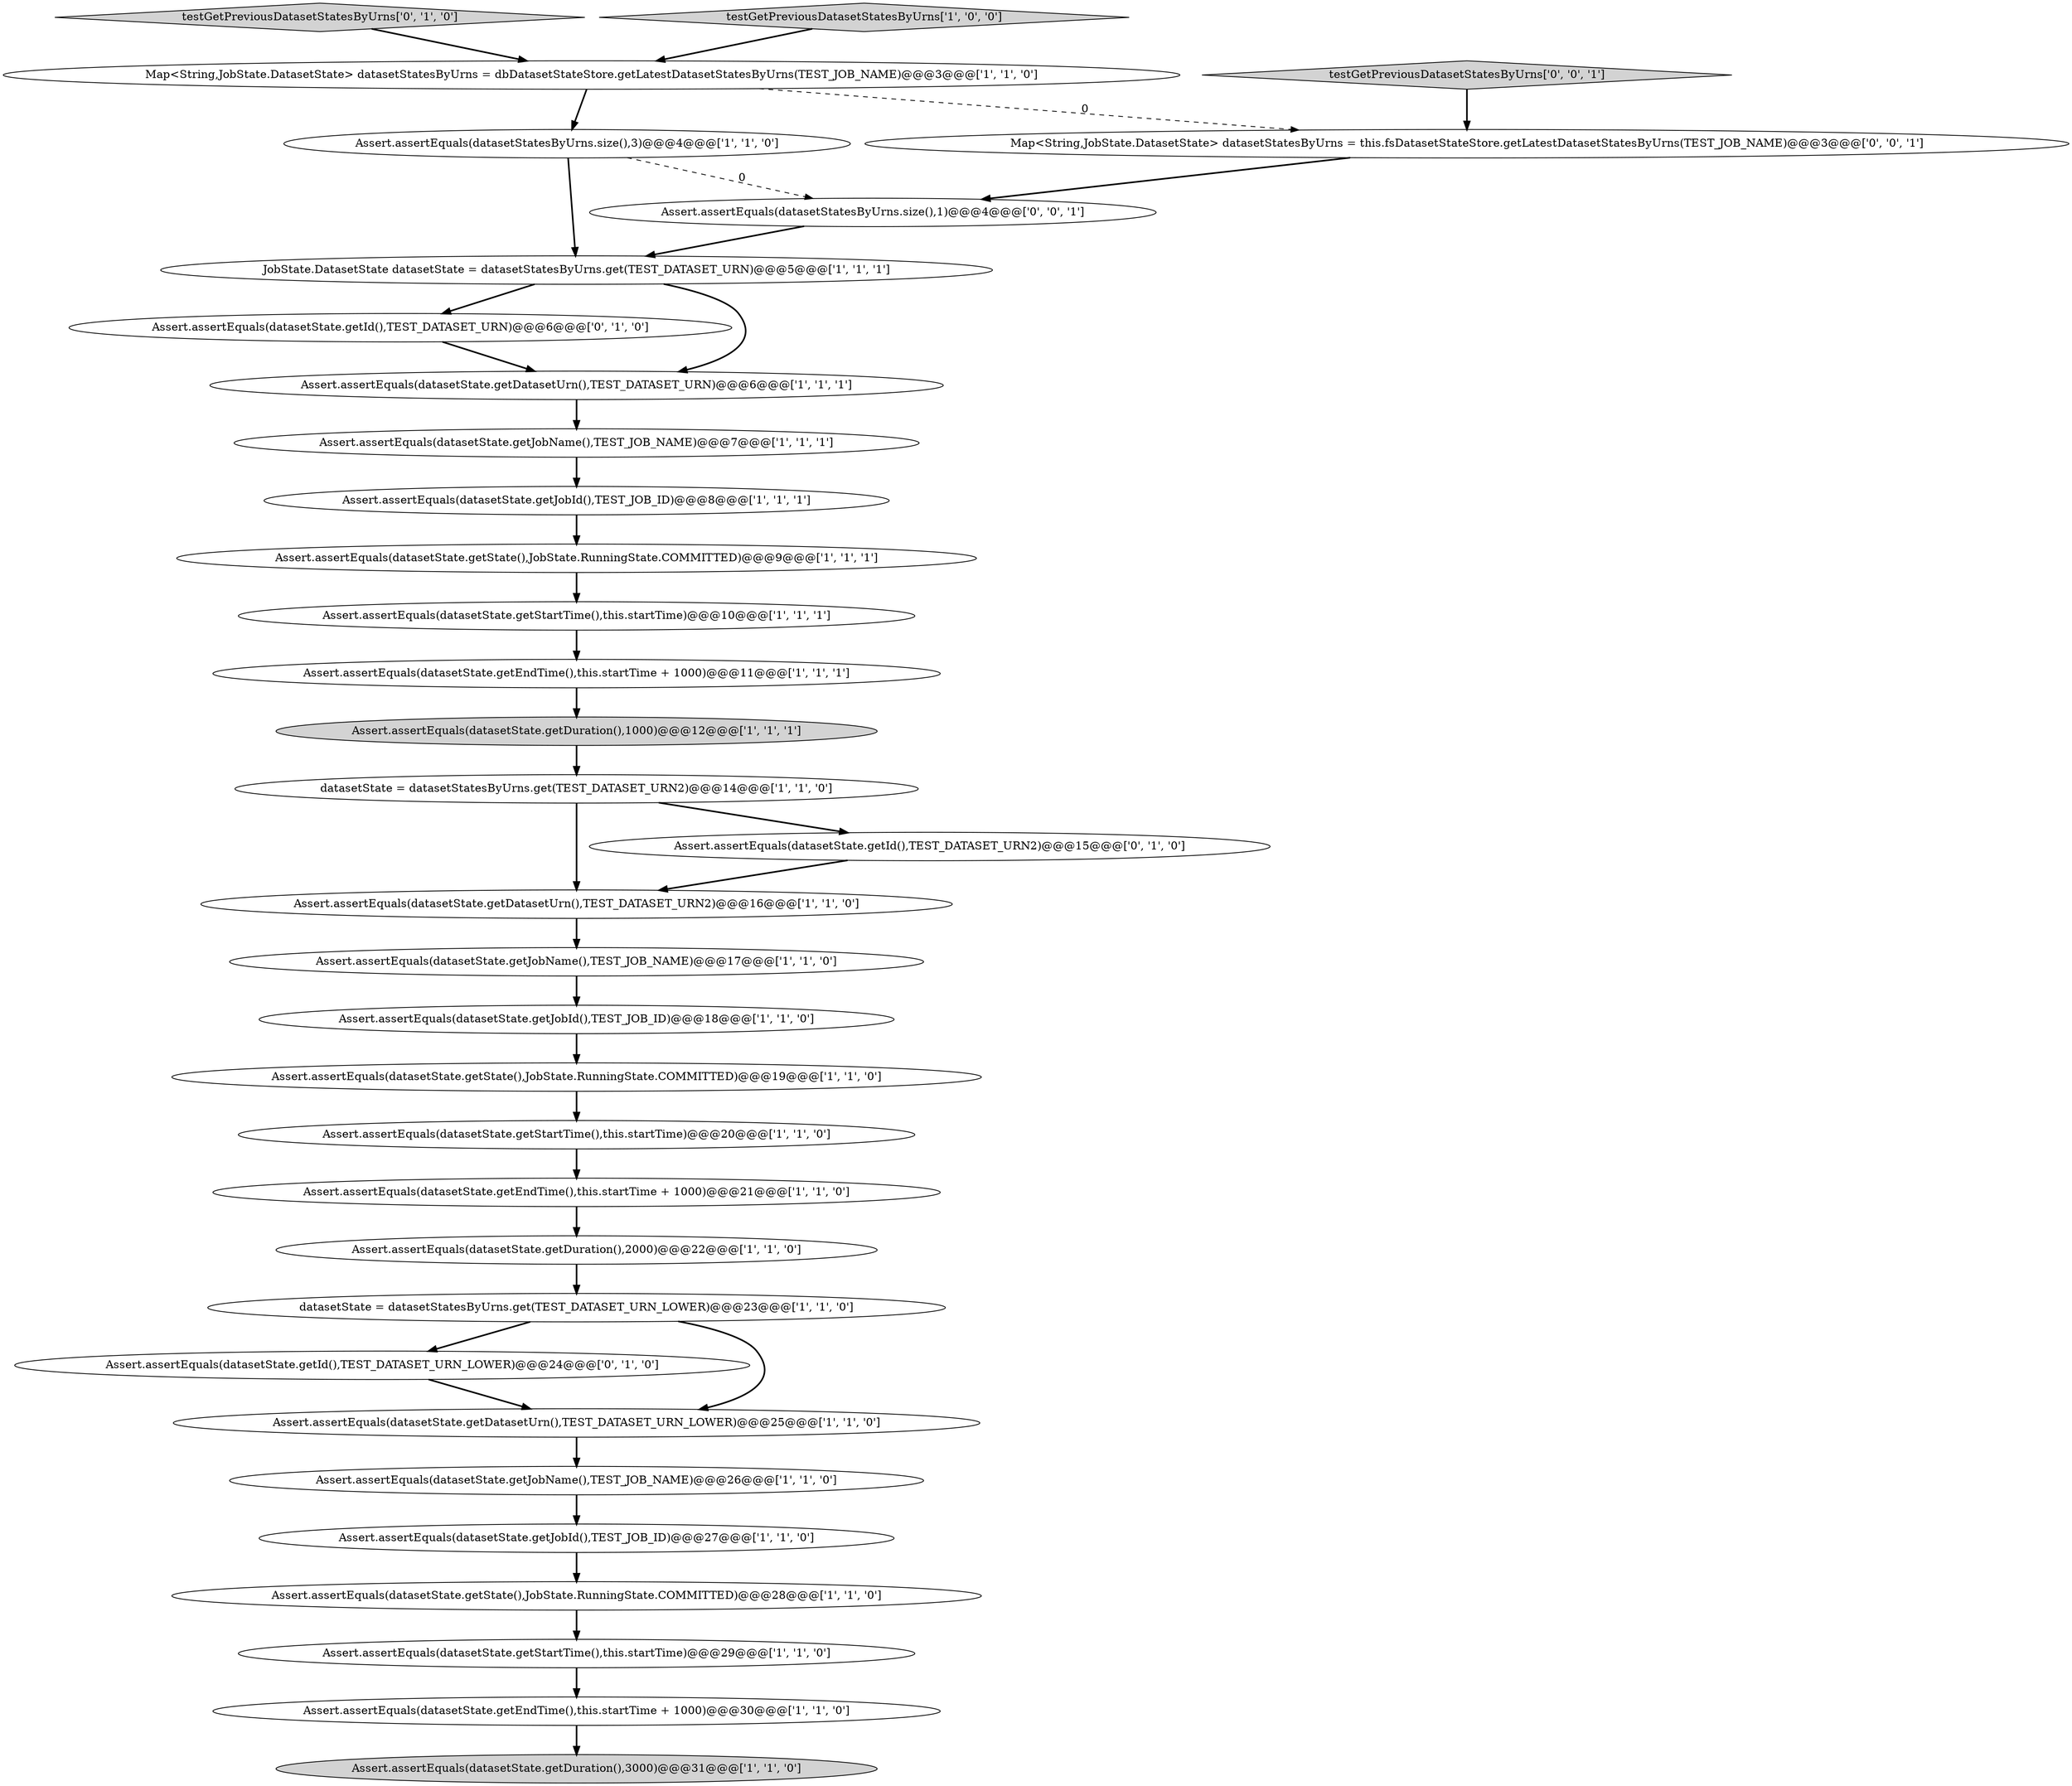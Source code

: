 digraph {
27 [style = filled, label = "testGetPreviousDatasetStatesByUrns['0', '1', '0']", fillcolor = lightgray, shape = diamond image = "AAA0AAABBB2BBB"];
3 [style = filled, label = "Assert.assertEquals(datasetState.getDuration(),1000)@@@12@@@['1', '1', '1']", fillcolor = lightgray, shape = ellipse image = "AAA0AAABBB1BBB"];
14 [style = filled, label = "datasetState = datasetStatesByUrns.get(TEST_DATASET_URN2)@@@14@@@['1', '1', '0']", fillcolor = white, shape = ellipse image = "AAA0AAABBB1BBB"];
32 [style = filled, label = "testGetPreviousDatasetStatesByUrns['0', '0', '1']", fillcolor = lightgray, shape = diamond image = "AAA0AAABBB3BBB"];
16 [style = filled, label = "Assert.assertEquals(datasetState.getDatasetUrn(),TEST_DATASET_URN)@@@6@@@['1', '1', '1']", fillcolor = white, shape = ellipse image = "AAA0AAABBB1BBB"];
6 [style = filled, label = "Assert.assertEquals(datasetState.getJobName(),TEST_JOB_NAME)@@@26@@@['1', '1', '0']", fillcolor = white, shape = ellipse image = "AAA0AAABBB1BBB"];
31 [style = filled, label = "Map<String,JobState.DatasetState> datasetStatesByUrns = this.fsDatasetStateStore.getLatestDatasetStatesByUrns(TEST_JOB_NAME)@@@3@@@['0', '0', '1']", fillcolor = white, shape = ellipse image = "AAA0AAABBB3BBB"];
15 [style = filled, label = "Assert.assertEquals(datasetStatesByUrns.size(),3)@@@4@@@['1', '1', '0']", fillcolor = white, shape = ellipse image = "AAA0AAABBB1BBB"];
30 [style = filled, label = "Assert.assertEquals(datasetState.getId(),TEST_DATASET_URN)@@@6@@@['0', '1', '0']", fillcolor = white, shape = ellipse image = "AAA1AAABBB2BBB"];
17 [style = filled, label = "testGetPreviousDatasetStatesByUrns['1', '0', '0']", fillcolor = lightgray, shape = diamond image = "AAA0AAABBB1BBB"];
26 [style = filled, label = "Assert.assertEquals(datasetState.getJobName(),TEST_JOB_NAME)@@@17@@@['1', '1', '0']", fillcolor = white, shape = ellipse image = "AAA0AAABBB1BBB"];
29 [style = filled, label = "Assert.assertEquals(datasetState.getId(),TEST_DATASET_URN_LOWER)@@@24@@@['0', '1', '0']", fillcolor = white, shape = ellipse image = "AAA1AAABBB2BBB"];
25 [style = filled, label = "Assert.assertEquals(datasetState.getDatasetUrn(),TEST_DATASET_URN2)@@@16@@@['1', '1', '0']", fillcolor = white, shape = ellipse image = "AAA0AAABBB1BBB"];
4 [style = filled, label = "datasetState = datasetStatesByUrns.get(TEST_DATASET_URN_LOWER)@@@23@@@['1', '1', '0']", fillcolor = white, shape = ellipse image = "AAA0AAABBB1BBB"];
1 [style = filled, label = "Map<String,JobState.DatasetState> datasetStatesByUrns = dbDatasetStateStore.getLatestDatasetStatesByUrns(TEST_JOB_NAME)@@@3@@@['1', '1', '0']", fillcolor = white, shape = ellipse image = "AAA0AAABBB1BBB"];
24 [style = filled, label = "Assert.assertEquals(datasetState.getJobId(),TEST_JOB_ID)@@@27@@@['1', '1', '0']", fillcolor = white, shape = ellipse image = "AAA0AAABBB1BBB"];
20 [style = filled, label = "Assert.assertEquals(datasetState.getState(),JobState.RunningState.COMMITTED)@@@28@@@['1', '1', '0']", fillcolor = white, shape = ellipse image = "AAA0AAABBB1BBB"];
2 [style = filled, label = "Assert.assertEquals(datasetState.getEndTime(),this.startTime + 1000)@@@30@@@['1', '1', '0']", fillcolor = white, shape = ellipse image = "AAA0AAABBB1BBB"];
10 [style = filled, label = "Assert.assertEquals(datasetState.getStartTime(),this.startTime)@@@10@@@['1', '1', '1']", fillcolor = white, shape = ellipse image = "AAA0AAABBB1BBB"];
7 [style = filled, label = "Assert.assertEquals(datasetState.getDatasetUrn(),TEST_DATASET_URN_LOWER)@@@25@@@['1', '1', '0']", fillcolor = white, shape = ellipse image = "AAA0AAABBB1BBB"];
13 [style = filled, label = "Assert.assertEquals(datasetState.getDuration(),2000)@@@22@@@['1', '1', '0']", fillcolor = white, shape = ellipse image = "AAA0AAABBB1BBB"];
9 [style = filled, label = "Assert.assertEquals(datasetState.getStartTime(),this.startTime)@@@29@@@['1', '1', '0']", fillcolor = white, shape = ellipse image = "AAA0AAABBB1BBB"];
11 [style = filled, label = "Assert.assertEquals(datasetState.getEndTime(),this.startTime + 1000)@@@11@@@['1', '1', '1']", fillcolor = white, shape = ellipse image = "AAA0AAABBB1BBB"];
5 [style = filled, label = "Assert.assertEquals(datasetState.getStartTime(),this.startTime)@@@20@@@['1', '1', '0']", fillcolor = white, shape = ellipse image = "AAA0AAABBB1BBB"];
22 [style = filled, label = "JobState.DatasetState datasetState = datasetStatesByUrns.get(TEST_DATASET_URN)@@@5@@@['1', '1', '1']", fillcolor = white, shape = ellipse image = "AAA0AAABBB1BBB"];
33 [style = filled, label = "Assert.assertEquals(datasetStatesByUrns.size(),1)@@@4@@@['0', '0', '1']", fillcolor = white, shape = ellipse image = "AAA0AAABBB3BBB"];
0 [style = filled, label = "Assert.assertEquals(datasetState.getEndTime(),this.startTime + 1000)@@@21@@@['1', '1', '0']", fillcolor = white, shape = ellipse image = "AAA0AAABBB1BBB"];
18 [style = filled, label = "Assert.assertEquals(datasetState.getJobName(),TEST_JOB_NAME)@@@7@@@['1', '1', '1']", fillcolor = white, shape = ellipse image = "AAA0AAABBB1BBB"];
19 [style = filled, label = "Assert.assertEquals(datasetState.getState(),JobState.RunningState.COMMITTED)@@@19@@@['1', '1', '0']", fillcolor = white, shape = ellipse image = "AAA0AAABBB1BBB"];
23 [style = filled, label = "Assert.assertEquals(datasetState.getState(),JobState.RunningState.COMMITTED)@@@9@@@['1', '1', '1']", fillcolor = white, shape = ellipse image = "AAA0AAABBB1BBB"];
28 [style = filled, label = "Assert.assertEquals(datasetState.getId(),TEST_DATASET_URN2)@@@15@@@['0', '1', '0']", fillcolor = white, shape = ellipse image = "AAA1AAABBB2BBB"];
12 [style = filled, label = "Assert.assertEquals(datasetState.getJobId(),TEST_JOB_ID)@@@18@@@['1', '1', '0']", fillcolor = white, shape = ellipse image = "AAA0AAABBB1BBB"];
8 [style = filled, label = "Assert.assertEquals(datasetState.getJobId(),TEST_JOB_ID)@@@8@@@['1', '1', '1']", fillcolor = white, shape = ellipse image = "AAA0AAABBB1BBB"];
21 [style = filled, label = "Assert.assertEquals(datasetState.getDuration(),3000)@@@31@@@['1', '1', '0']", fillcolor = lightgray, shape = ellipse image = "AAA0AAABBB1BBB"];
11->3 [style = bold, label=""];
22->30 [style = bold, label=""];
3->14 [style = bold, label=""];
4->7 [style = bold, label=""];
13->4 [style = bold, label=""];
19->5 [style = bold, label=""];
23->10 [style = bold, label=""];
24->20 [style = bold, label=""];
16->18 [style = bold, label=""];
25->26 [style = bold, label=""];
22->16 [style = bold, label=""];
8->23 [style = bold, label=""];
7->6 [style = bold, label=""];
9->2 [style = bold, label=""];
15->22 [style = bold, label=""];
10->11 [style = bold, label=""];
6->24 [style = bold, label=""];
0->13 [style = bold, label=""];
30->16 [style = bold, label=""];
14->28 [style = bold, label=""];
33->22 [style = bold, label=""];
5->0 [style = bold, label=""];
27->1 [style = bold, label=""];
1->31 [style = dashed, label="0"];
32->31 [style = bold, label=""];
12->19 [style = bold, label=""];
1->15 [style = bold, label=""];
29->7 [style = bold, label=""];
14->25 [style = bold, label=""];
26->12 [style = bold, label=""];
20->9 [style = bold, label=""];
18->8 [style = bold, label=""];
4->29 [style = bold, label=""];
31->33 [style = bold, label=""];
28->25 [style = bold, label=""];
2->21 [style = bold, label=""];
15->33 [style = dashed, label="0"];
17->1 [style = bold, label=""];
}
